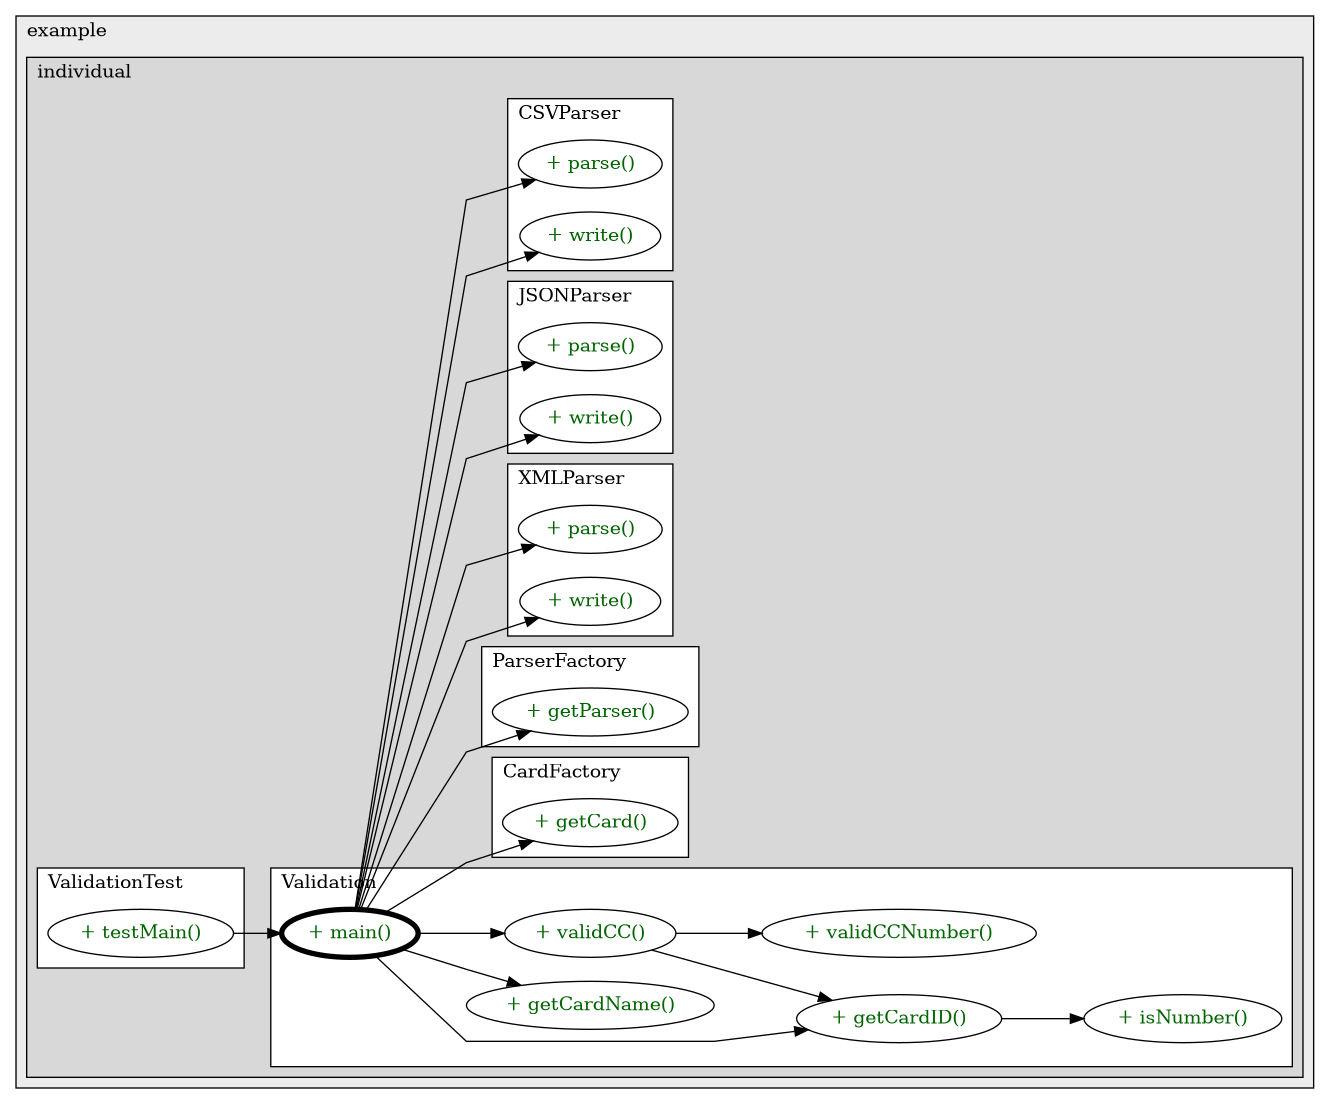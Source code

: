@startuml

/' diagram meta data start
config=CallConfiguration;
{
  "rootMethod": "com.example.individual.Validation#main(String[])",
  "projectClassification": {
    "searchMode": "OpenProject", // OpenProject, AllProjects
    "includedProjects": "",
    "pathEndKeywords": "*.impl",
    "isClientPath": "",
    "isClientName": "",
    "isTestPath": "",
    "isTestName": "",
    "isMappingPath": "",
    "isMappingName": "",
    "isDataAccessPath": "",
    "isDataAccessName": "",
    "isDataStructurePath": "",
    "isDataStructureName": "",
    "isInterfaceStructuresPath": "",
    "isInterfaceStructuresName": "",
    "isEntryPointPath": "",
    "isEntryPointName": "",
    "treatFinalFieldsAsMandatory": false
  },
  "graphRestriction": {
    "classPackageExcludeFilter": "",
    "classPackageIncludeFilter": "",
    "classNameExcludeFilter": "",
    "classNameIncludeFilter": "",
    "methodNameExcludeFilter": "",
    "methodNameIncludeFilter": "",
    "removeByInheritance": "", // inheritance/annotation based filtering is done in a second step
    "removeByAnnotation": "",
    "removeByClassPackage": "", // cleanup the graph after inheritance/annotation based filtering is done
    "removeByClassName": "",
    "cutMappings": false,
    "cutEnum": true,
    "cutTests": true,
    "cutClient": true,
    "cutDataAccess": true,
    "cutInterfaceStructures": true,
    "cutDataStructures": true,
    "cutGetterAndSetter": true,
    "cutConstructors": true
  },
  "graphTraversal": {
    "forwardDepth": 3,
    "backwardDepth": 3,
    "classPackageExcludeFilter": "",
    "classPackageIncludeFilter": "",
    "classNameExcludeFilter": "",
    "classNameIncludeFilter": "",
    "methodNameExcludeFilter": "",
    "methodNameIncludeFilter": "",
    "hideMappings": false,
    "hideDataStructures": false,
    "hidePrivateMethods": true,
    "hideInterfaceCalls": true, // indirection: implementation -> interface (is hidden) -> implementation
    "onlyShowApplicationEntryPoints": false, // root node is included
    "useMethodCallsForStructureDiagram": "ForwardOnly" // ForwardOnly, BothDirections, No
  },
  "details": {
    "aggregation": "GroupByClass", // ByClass, GroupByClass, None
    "showMethodParametersTypes": false,
    "showMethodParametersNames": false,
    "showMethodReturnType": false,
    "showPackageLevels": 2,
    "showCallOrder": false,
    "edgeMode": "MethodsOnly", // TypesOnly, MethodsOnly, TypesAndMethods, MethodsAndDirectTypeUsage
    "showDetailedClassStructure": false
  },
  "rootClass": "com.example.individual.Validation",
  "extensionCallbackMethod": "" // qualified.class.name#methodName - signature: public static String method(String)
}
diagram meta data end '/



digraph g {
    rankdir="LR"
    splines=polyline
    

'nodes 
subgraph cluster_1322970774 { 
   	label=example
	labeljust=l
	fillcolor="#ececec"
	style=filled
   
   subgraph cluster_1335527837 { 
   	label=individual
	labeljust=l
	fillcolor="#d8d8d8"
	style=filled
   
   subgraph cluster_1244681482 { 
   	label=CardFactory
	labeljust=l
	fillcolor=white
	style=filled
   
   CardFactory1613365034XXXgetCard1142137748[
	label="+ getCard()"
	style=filled
	fillcolor=white
	tooltip="CardFactory

null"
	fontcolor=darkgreen
];
} 

subgraph cluster_1336838159 { 
   	label=ValidationTest
	labeljust=l
	fillcolor=white
	style=filled
   
   ValidationTest1613365034XXXtestMain0[
	label="+ testMain()"
	style=filled
	fillcolor=white
	tooltip="ValidationTest

null"
	fontcolor=darkgreen
];
} 

subgraph cluster_1466297337 { 
   	label=ParserFactory
	labeljust=l
	fillcolor=white
	style=filled
   
   ParserFactory1613365034XXXgetParser1808118735[
	label="+ getParser()"
	style=filled
	fillcolor=white
	tooltip="ParserFactory

null"
	fontcolor=darkgreen
];
} 

subgraph cluster_1705423566 { 
   	label=XMLParser
	labeljust=l
	fillcolor=white
	style=filled
   
   XMLParser1613365034XXXparse1808118735[
	label="+ parse()"
	style=filled
	fillcolor=white
	tooltip="XMLParser

null"
	fontcolor=darkgreen
];

XMLParser1613365034XXXwrite1613986013[
	label="+ write()"
	style=filled
	fillcolor=white
	tooltip="XMLParser

null"
	fontcolor=darkgreen
];
} 

subgraph cluster_2006514211 { 
   	label=Validation
	labeljust=l
	fillcolor=white
	style=filled
   
   Validation1613365034XXXgetCardID1808118735[
	label="+ getCardID()"
	style=filled
	fillcolor=white
	tooltip="Validation

&#10;  Get the Card type returns the credit card type INVALID = -1; VISA = 0;&#10;  MASTERCARD = 1; AMERICAN_EXPRESS = 2; DISCOVER = 3&#10; "
	fontcolor=darkgreen
];

Validation1613365034XXXgetCardName104431[
	label="+ getCardName()"
	style=filled
	fillcolor=white
	tooltip="Validation

null"
	fontcolor=darkgreen
];

Validation1613365034XXXisNumber1808118735[
	label="+ isNumber()"
	style=filled
	fillcolor=white
	tooltip="Validation

null"
	fontcolor=darkgreen
];

Validation1613365034XXXmain1859653459[
	label="+ main()"
	style=filled
	fillcolor=white
	tooltip="Validation

null"
	penwidth=4
	fontcolor=darkgreen
];

Validation1613365034XXXvalidCC1808118735[
	label="+ validCC()"
	style=filled
	fillcolor=white
	tooltip="Validation

&#10;  Valid a Credit Card number&#10; "
	fontcolor=darkgreen
];

Validation1613365034XXXvalidCCNumber1808118735[
	label="+ validCCNumber()"
	style=filled
	fillcolor=white
	tooltip="Validation

null"
	fontcolor=darkgreen
];
} 

subgraph cluster_2118885483 { 
   	label=JSONParser
	labeljust=l
	fillcolor=white
	style=filled
   
   JSONParser1613365034XXXparse1808118735[
	label="+ parse()"
	style=filled
	fillcolor=white
	tooltip="JSONParser

null"
	fontcolor=darkgreen
];

JSONParser1613365034XXXwrite1613986013[
	label="+ write()"
	style=filled
	fillcolor=white
	tooltip="JSONParser

null"
	fontcolor=darkgreen
];
} 

subgraph cluster_251555871 { 
   	label=CSVParser
	labeljust=l
	fillcolor=white
	style=filled
   
   CSVParser1613365034XXXparse1808118735[
	label="+ parse()"
	style=filled
	fillcolor=white
	tooltip="CSVParser

null"
	fontcolor=darkgreen
];

CSVParser1613365034XXXwrite1613986013[
	label="+ write()"
	style=filled
	fillcolor=white
	tooltip="CSVParser

null"
	fontcolor=darkgreen
];
} 
} 
} 

'edges    
Validation1613365034XXXgetCardID1808118735 -> Validation1613365034XXXisNumber1808118735;
Validation1613365034XXXmain1859653459 -> CSVParser1613365034XXXparse1808118735;
Validation1613365034XXXmain1859653459 -> CSVParser1613365034XXXwrite1613986013;
Validation1613365034XXXmain1859653459 -> CardFactory1613365034XXXgetCard1142137748;
Validation1613365034XXXmain1859653459 -> JSONParser1613365034XXXparse1808118735;
Validation1613365034XXXmain1859653459 -> JSONParser1613365034XXXwrite1613986013;
Validation1613365034XXXmain1859653459 -> ParserFactory1613365034XXXgetParser1808118735;
Validation1613365034XXXmain1859653459 -> Validation1613365034XXXgetCardID1808118735;
Validation1613365034XXXmain1859653459 -> Validation1613365034XXXgetCardName104431;
Validation1613365034XXXmain1859653459 -> Validation1613365034XXXvalidCC1808118735;
Validation1613365034XXXmain1859653459 -> XMLParser1613365034XXXparse1808118735;
Validation1613365034XXXmain1859653459 -> XMLParser1613365034XXXwrite1613986013;
Validation1613365034XXXvalidCC1808118735 -> Validation1613365034XXXgetCardID1808118735;
Validation1613365034XXXvalidCC1808118735 -> Validation1613365034XXXvalidCCNumber1808118735;
ValidationTest1613365034XXXtestMain0 -> Validation1613365034XXXmain1859653459;
    
}
@enduml